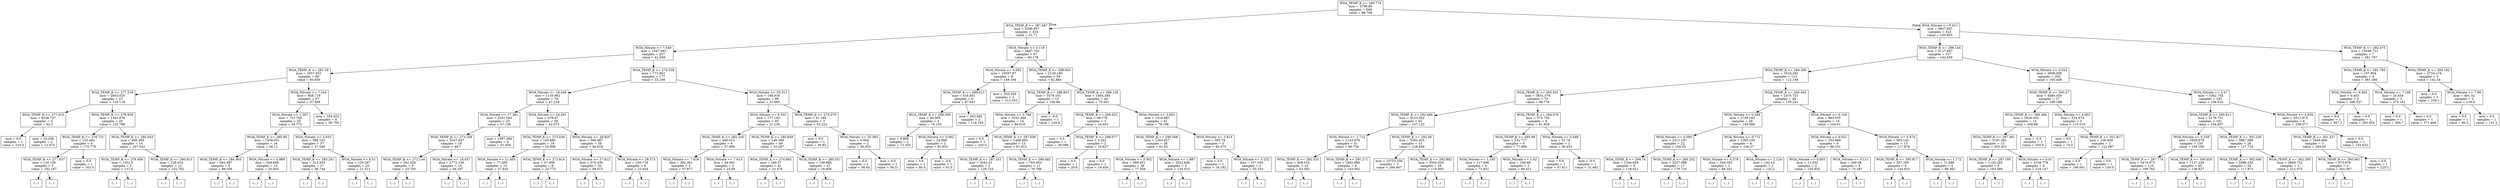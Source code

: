 digraph Tree {
node [shape=box] ;
0 [label="WOA_TEMP_K <= 290.774\nmse = 5796.88\nsamples = 648\nvalue = 99.708"] ;
1 [label="WOA_TEMP_K <= 287.487\nmse = 2306.857\nsamples = 324\nvalue = 51.71"] ;
0 -> 1 [labeldistance=2.5, labelangle=45, headlabel="True"] ;
2 [label="WOA_Nitrate <= 7.549\nmse = 1547.093\nsamples = 257\nvalue = 42.069"] ;
1 -> 2 ;
3 [label="WOA_TEMP_K <= 281.39\nmse = 2657.052\nsamples = 80\nvalue = 60.656"] ;
2 -> 3 ;
4 [label="WOA_TEMP_K <= 277.518\nmse = 2603.025\nsamples = 23\nvalue = 116.118"] ;
3 -> 4 ;
5 [label="WOA_TEMP_K <= 277.415\nmse = 6236.727\nsamples = 3\nvalue = 52.3"] ;
4 -> 5 ;
6 [label="mse = 0.0\nsamples = 1\nvalue = 210.0"] ;
5 -> 6 ;
7 [label="mse = 24.256\nsamples = 2\nvalue = 12.875"] ;
5 -> 7 ;
8 [label="WOA_TEMP_K <= 278.928\nmse = 1341.876\nsamples = 20\nvalue = 125.788"] ;
4 -> 8 ;
9 [label="WOA_TEMP_K <= 278.731\nmse = 155.062\nsamples = 6\nvalue = 175.778"] ;
8 -> 9 ;
10 [label="WOA_TEMP_K <= 277.637\nmse = 110.139\nsamples = 5\nvalue = 182.167"] ;
9 -> 10 ;
11 [label="(...)"] ;
10 -> 11 ;
12 [label="(...)"] ;
10 -> 12 ;
17 [label="mse = 0.0\nsamples = 1\nvalue = 163.0"] ;
9 -> 17 ;
18 [label="WOA_TEMP_K <= 280.043\nmse = 498.389\nsamples = 14\nvalue = 107.042"] ;
8 -> 18 ;
19 [label="WOA_TEMP_K <= 279.409\nmse = 1352.0\nsamples = 2\nvalue = 137.0"] ;
18 -> 19 ;
20 [label="(...)"] ;
19 -> 20 ;
21 [label="(...)"] ;
19 -> 21 ;
22 [label="WOA_TEMP_K <= 280.815\nmse = 229.914\nsamples = 12\nvalue = 102.762"] ;
18 -> 22 ;
23 [label="(...)"] ;
22 -> 23 ;
38 [label="(...)"] ;
22 -> 38 ;
43 [label="WOA_Nitrate <= 7.244\nmse = 858.719\nsamples = 57\nvalue = 37.496"] ;
3 -> 43 ;
44 [label="WOA_Nitrate <= 1.387\nmse = 721.765\nsamples = 53\nvalue = 34.772"] ;
43 -> 44 ;
45 [label="WOA_TEMP_K <= 285.95\nmse = 1458.051\nsamples = 16\nvalue = 56.12"] ;
44 -> 45 ;
46 [label="WOA_TEMP_K <= 284.903\nmse = 662.987\nsamples = 6\nvalue = 99.356"] ;
45 -> 46 ;
47 [label="(...)"] ;
46 -> 47 ;
50 [label="(...)"] ;
46 -> 50 ;
57 [label="WOA_Nitrate <= 0.889\nmse = 549.609\nsamples = 10\nvalue = 35.943"] ;
45 -> 57 ;
58 [label="(...)"] ;
57 -> 58 ;
67 [label="(...)"] ;
57 -> 67 ;
70 [label="WOA_Nitrate <= 3.633\nmse = 266.103\nsamples = 37\nvalue = 27.546"] ;
44 -> 70 ;
71 [label="WOA_TEMP_K <= 283.261\nmse = 313.933\nsamples = 17\nvalue = 36.744"] ;
70 -> 71 ;
72 [label="(...)"] ;
71 -> 72 ;
73 [label="(...)"] ;
71 -> 73 ;
92 [label="WOA_Nitrate <= 6.51\nmse = 129.287\nsamples = 20\nvalue = 21.011"] ;
70 -> 92 ;
93 [label="(...)"] ;
92 -> 93 ;
108 [label="(...)"] ;
92 -> 108 ;
111 [label="mse = 164.422\nsamples = 4\nvalue = 96.755"] ;
43 -> 111 ;
112 [label="WOA_TEMP_K <= 274.339\nmse = 772.862\nsamples = 177\nvalue = 33.189"] ;
2 -> 112 ;
113 [label="WOA_Nitrate <= 18.449\nmse = 1135.962\nsamples = 79\nvalue = 47.219"] ;
112 -> 113 ;
114 [label="WOA_Nitrate <= 17.381\nmse = 2251.544\nsamples = 23\nvalue = 57.136"] ;
113 -> 114 ;
115 [label="WOA_TEMP_K <= 273.258\nmse = 2047.847\nsamples = 19\nvalue = 48.7"] ;
114 -> 115 ;
116 [label="WOA_TEMP_K <= 272.144\nmse = 262.028\nsamples = 9\nvalue = 33.705"] ;
115 -> 116 ;
117 [label="(...)"] ;
116 -> 117 ;
120 [label="(...)"] ;
116 -> 120 ;
123 [label="WOA_Nitrate <= 10.457\nmse = 2772.136\nsamples = 10\nvalue = 56.197"] ;
115 -> 123 ;
124 [label="(...)"] ;
123 -> 124 ;
125 [label="(...)"] ;
123 -> 125 ;
126 [label="mse = 1587.284\nsamples = 4\nvalue = 91.934"] ;
114 -> 126 ;
127 [label="WOA_Nitrate <= 24.201\nmse = 479.47\nsamples = 56\nvalue = 42.073"] ;
113 -> 127 ;
128 [label="WOA_TEMP_K <= 273.036\nmse = 105.885\nsamples = 18\nvalue = 32.809"] ;
127 -> 128 ;
129 [label="WOA_Nitrate <= 21.405\nmse = 77.095\nsamples = 10\nvalue = 37.832"] ;
128 -> 129 ;
130 [label="(...)"] ;
129 -> 130 ;
135 [label="(...)"] ;
129 -> 135 ;
144 [label="WOA_TEMP_K <= 273.814\nmse = 47.008\nsamples = 8\nvalue = 24.773"] ;
128 -> 144 ;
145 [label="(...)"] ;
144 -> 145 ;
150 [label="(...)"] ;
144 -> 150 ;
153 [label="WOA_Nitrate <= 28.825\nmse = 599.987\nsamples = 38\nvalue = 46.618"] ;
127 -> 153 ;
154 [label="WOA_Nitrate <= 27.812\nmse = 570.439\nsamples = 32\nvalue = 49.515"] ;
153 -> 154 ;
155 [label="(...)"] ;
154 -> 155 ;
198 [label="(...)"] ;
154 -> 198 ;
201 [label="WOA_Nitrate <= 29.573\nmse = 250.716\nsamples = 6\nvalue = 23.924"] ;
153 -> 201 ;
202 [label="(...)"] ;
201 -> 202 ;
209 [label="(...)"] ;
201 -> 209 ;
212 [label="WOA_Nitrate <= 25.313\nmse = 198.916\nsamples = 98\nvalue = 21.965"] ;
112 -> 212 ;
213 [label="WOA_Nitrate <= 8.333\nmse = 177.193\nsamples = 95\nvalue = 21.136"] ;
212 -> 213 ;
214 [label="WOA_TEMP_K <= 282.235\nmse = 490.015\nsamples = 6\nvalue = 37.999"] ;
213 -> 214 ;
215 [label="WOA_Nitrate <= 7.818\nmse = 392.301\nsamples = 3\nvalue = 57.877"] ;
214 -> 215 ;
216 [label="(...)"] ;
215 -> 216 ;
217 [label="(...)"] ;
215 -> 217 ;
220 [label="WOA_Nitrate <= 7.613\nmse = 44.681\nsamples = 3\nvalue = 23.09"] ;
214 -> 220 ;
221 [label="(...)"] ;
220 -> 221 ;
222 [label="(...)"] ;
220 -> 222 ;
223 [label="WOA_TEMP_K <= 280.859\nmse = 146.398\nsamples = 89\nvalue = 20.287"] ;
213 -> 223 ;
224 [label="WOA_TEMP_K <= 274.893\nmse = 160.57\nsamples = 42\nvalue = 23.476"] ;
223 -> 224 ;
225 [label="(...)"] ;
224 -> 225 ;
244 [label="(...)"] ;
224 -> 244 ;
301 [label="WOA_TEMP_K <= 285.551\nmse = 109.886\nsamples = 47\nvalue = 16.956"] ;
223 -> 301 ;
302 [label="(...)"] ;
301 -> 302 ;
343 [label="(...)"] ;
301 -> 343 ;
344 [label="WOA_TEMP_K <= 275.079\nmse = 51.194\nsamples = 3\nvalue = 52.222"] ;
212 -> 344 ;
345 [label="mse = 0.0\nsamples = 1\nvalue = 39.83"] ;
344 -> 345 ;
346 [label="WOA_Nitrate <= 25.363\nmse = 0.004\nsamples = 2\nvalue = 56.353"] ;
344 -> 346 ;
347 [label="mse = 0.0\nsamples = 1\nvalue = 56.44"] ;
346 -> 347 ;
348 [label="mse = 0.0\nsamples = 1\nvalue = 56.31"] ;
346 -> 348 ;
349 [label="WOA_Nitrate <= 0.118\nmse = 3487.703\nsamples = 67\nvalue = 90.178"] ;
1 -> 349 ;
350 [label="WOA_Nitrate <= 0.092\nmse = 10557.87\nsamples = 8\nvalue = 149.194"] ;
349 -> 350 ;
351 [label="WOA_TEMP_K <= 289.413\nmse = 416.851\nsamples = 6\nvalue = 87.641"] ;
350 -> 351 ;
352 [label="WOA_TEMP_K <= 288.299\nmse = 46.569\nsamples = 4\nvalue = 78.133"] ;
351 -> 352 ;
353 [label="mse = 0.889\nsamples = 2\nvalue = 72.333"] ;
352 -> 353 ;
354 [label="WOA_Nitrate <= 0.062\nmse = 24.969\nsamples = 2\nvalue = 83.933"] ;
352 -> 354 ;
355 [label="mse = 0.0\nsamples = 1\nvalue = 80.4"] ;
354 -> 355 ;
356 [label="mse = -0.0\nsamples = 1\nvalue = 91.0"] ;
354 -> 356 ;
357 [label="mse = 442.892\nsamples = 2\nvalue = 116.165"] ;
351 -> 357 ;
358 [label="mse = 555.556\nsamples = 2\nvalue = 313.333"] ;
350 -> 358 ;
359 [label="WOA_TEMP_K <= 288.943\nmse = 2130.193\nsamples = 59\nvalue = 82.884"] ;
349 -> 359 ;
360 [label="WOA_TEMP_K <= 288.803\nmse = 3578.101\nsamples = 15\nvalue = 106.89"] ;
359 -> 360 ;
361 [label="WOA_Nitrate <= 0.766\nmse = 2252.464\nsamples = 14\nvalue = 94.519"] ;
360 -> 361 ;
362 [label="mse = 0.0\nsamples = 1\nvalue = 220.0"] ;
361 -> 362 ;
363 [label="WOA_TEMP_K <= 287.636\nmse = 1498.694\nsamples = 13\nvalue = 87.915"] ;
361 -> 363 ;
364 [label="WOA_TEMP_K <= 287.551\nmse = 2042.41\nsamples = 2\nvalue = 129.723"] ;
363 -> 364 ;
365 [label="(...)"] ;
364 -> 365 ;
366 [label="(...)"] ;
364 -> 366 ;
367 [label="WOA_TEMP_K <= 288.482\nmse = 763.303\nsamples = 11\nvalue = 76.766"] ;
363 -> 367 ;
368 [label="(...)"] ;
367 -> 368 ;
383 [label="(...)"] ;
367 -> 383 ;
388 [label="mse = -0.0\nsamples = 1\nvalue = 230.6"] ;
360 -> 388 ;
389 [label="WOA_TEMP_K <= 289.128\nmse = 1403.384\nsamples = 44\nvalue = 75.001"] ;
359 -> 389 ;
390 [label="WOA_TEMP_K <= 289.022\nmse = 69.776\nsamples = 3\nvalue = 24.652"] ;
389 -> 390 ;
391 [label="mse = 0.0\nsamples = 1\nvalue = 39.098"] ;
390 -> 391 ;
392 [label="WOA_TEMP_K <= 289.077\nmse = 0.291\nsamples = 2\nvalue = 19.837"] ;
390 -> 392 ;
393 [label="mse = 0.0\nsamples = 1\nvalue = 20.6"] ;
392 -> 393 ;
394 [label="mse = 0.0\nsamples = 1\nvalue = 19.456"] ;
392 -> 394 ;
395 [label="WOA_Nitrate <= 3.663\nmse = 1316.887\nsamples = 41\nvalue = 78.198"] ;
389 -> 395 ;
396 [label="WOA_TEMP_K <= 290.568\nmse = 1263.027\nsamples = 38\nvalue = 81.45"] ;
395 -> 396 ;
397 [label="WOA_Nitrate <= 3.302\nmse = 986.851\nsamples = 36\nvalue = 77.556"] ;
396 -> 397 ;
398 [label="(...)"] ;
397 -> 398 ;
453 [label="(...)"] ;
397 -> 453 ;
454 [label="WOA_Nitrate <= 1.887\nmse = 2023.648\nsamples = 2\nvalue = 134.015"] ;
396 -> 454 ;
455 [label="(...)"] ;
454 -> 455 ;
456 [label="(...)"] ;
454 -> 456 ;
457 [label="WOA_Nitrate <= 3.814\nmse = 395.79\nsamples = 3\nvalue = 40.473"] ;
395 -> 457 ;
458 [label="mse = 0.0\nsamples = 1\nvalue = 18.182"] ;
457 -> 458 ;
459 [label="WOA_Nitrate <= 5.232\nmse = 107.556\nsamples = 2\nvalue = 55.333"] ;
457 -> 459 ;
460 [label="(...)"] ;
459 -> 460 ;
461 [label="(...)"] ;
459 -> 461 ;
462 [label="WOA_Nitrate <= 6.011\nmse = 4807.847\nsamples = 324\nvalue = 145.855"] ;
0 -> 462 [labeldistance=2.5, labelangle=-45, headlabel="False"] ;
463 [label="WOA_TEMP_K <= 296.144\nmse = 4117.687\nsamples = 317\nvalue = 142.638"] ;
462 -> 463 ;
464 [label="WOA_TEMP_K <= 294.306\nmse = 3516.281\nsamples = 115\nvalue = 112.158"] ;
463 -> 464 ;
465 [label="WOA_TEMP_K <= 293.631\nmse = 3851.576\nsamples = 70\nvalue = 99.778"] ;
464 -> 465 ;
466 [label="WOA_TEMP_K <= 292.469\nmse = 4153.502\nsamples = 62\nvalue = 107.123"] ;
465 -> 466 ;
467 [label="WOA_Nitrate <= 1.712\nmse = 2143.979\nsamples = 31\nvalue = 86.754"] ;
466 -> 467 ;
468 [label="WOA_TEMP_K <= 292.333\nmse = 408.518\nsamples = 22\nvalue = 63.363"] ;
467 -> 468 ;
469 [label="(...)"] ;
468 -> 469 ;
500 [label="(...)"] ;
468 -> 500 ;
503 [label="WOA_TEMP_K <= 291.271\nmse = 1802.699\nsamples = 9\nvalue = 143.562"] ;
467 -> 503 ;
504 [label="(...)"] ;
503 -> 504 ;
513 [label="(...)"] ;
503 -> 513 ;
520 [label="WOA_TEMP_K <= 292.56\nmse = 5382.425\nsamples = 31\nvalue = 128.849"] ;
466 -> 520 ;
521 [label="mse = 10755.556\nsamples = 2\nvalue = 266.667"] ;
520 -> 521 ;
522 [label="WOA_TEMP_K <= 292.902\nmse = 3545.029\nsamples = 29\nvalue = 119.005"] ;
520 -> 522 ;
523 [label="(...)"] ;
522 -> 523 ;
536 [label="(...)"] ;
522 -> 536 ;
559 [label="WOA_TEMP_K <= 294.076\nmse = 572.756\nsamples = 8\nvalue = 61.829"] ;
465 -> 559 ;
560 [label="WOA_TEMP_K <= 293.99\nmse = 232.717\nsamples = 6\nvalue = 77.989"] ;
559 -> 560 ;
561 [label="WOA_Nitrate <= 2.185\nmse = 117.606\nsamples = 4\nvalue = 71.831"] ;
560 -> 561 ;
562 [label="(...)"] ;
561 -> 562 ;
567 [label="(...)"] ;
561 -> 567 ;
568 [label="WOA_Nitrate <= 1.62\nmse = 168.88\nsamples = 2\nvalue = 94.411"] ;
560 -> 568 ;
569 [label="(...)"] ;
568 -> 569 ;
570 [label="(...)"] ;
568 -> 570 ;
571 [label="WOA_Nitrate <= 0.549\nmse = 51.78\nsamples = 2\nvalue = 36.433"] ;
559 -> 571 ;
572 [label="mse = 0.0\nsamples = 1\nvalue = 47.811"] ;
571 -> 572 ;
573 [label="mse = -0.0\nsamples = 1\nvalue = 31.882"] ;
571 -> 573 ;
574 [label="WOA_TEMP_K <= 295.445\nmse = 2475.721\nsamples = 45\nvalue = 130.241"] ;
464 -> 574 ;
575 [label="WOA_Nitrate <= 0.349\nmse = 2738.165\nsamples = 26\nvalue = 149.988"] ;
574 -> 575 ;
576 [label="WOA_Nitrate <= 0.095\nmse = 2511.187\nsamples = 22\nvalue = 158.05"] ;
575 -> 576 ;
577 [label="WOA_TEMP_K <= 294.74\nmse = 1340.659\nsamples = 5\nvalue = 118.621"] ;
576 -> 577 ;
578 [label="(...)"] ;
577 -> 578 ;
579 [label="(...)"] ;
577 -> 579 ;
586 [label="WOA_TEMP_K <= 295.252\nmse = 2227.098\nsamples = 17\nvalue = 170.724"] ;
576 -> 586 ;
587 [label="(...)"] ;
586 -> 587 ;
604 [label="(...)"] ;
586 -> 604 ;
607 [label="WOA_Nitrate <= 0.772\nmse = 1265.195\nsamples = 4\nvalue = 100.27"] ;
575 -> 607 ;
608 [label="WOA_Nitrate <= 0.378\nmse = 349.303\nsamples = 2\nvalue = 68.341"] ;
607 -> 608 ;
609 [label="(...)"] ;
608 -> 609 ;
610 [label="(...)"] ;
608 -> 610 ;
611 [label="WOA_Nitrate <= 2.124\nmse = 142.14\nsamples = 2\nvalue = 132.2"] ;
607 -> 611 ;
612 [label="(...)"] ;
611 -> 612 ;
613 [label="(...)"] ;
611 -> 613 ;
614 [label="WOA_Nitrate <= 0.129\nmse = 963.555\nsamples = 19\nvalue = 104.51"] ;
574 -> 614 ;
615 [label="WOA_Nitrate <= 0.021\nmse = 353.969\nsamples = 6\nvalue = 86.231"] ;
614 -> 615 ;
616 [label="WOA_Nitrate <= 0.003\nmse = 11.032\nsamples = 2\nvalue = 105.932"] ;
615 -> 616 ;
617 [label="(...)"] ;
616 -> 617 ;
618 [label="(...)"] ;
616 -> 618 ;
619 [label="WOA_Nitrate <= 0.111\nmse = 209.08\nsamples = 4\nvalue = 75.287"] ;
615 -> 619 ;
620 [label="(...)"] ;
619 -> 620 ;
623 [label="(...)"] ;
619 -> 623 ;
624 [label="WOA_Nitrate <= 0.474\nmse = 985.142\nsamples = 13\nvalue = 117.978"] ;
614 -> 624 ;
625 [label="WOA_TEMP_K <= 295.917\nmse = 307.356\nsamples = 9\nvalue = 144.633"] ;
624 -> 625 ;
626 [label="(...)"] ;
625 -> 626 ;
629 [label="(...)"] ;
625 -> 629 ;
630 [label="WOA_Nitrate <= 1.172\nmse = 71.688\nsamples = 4\nvalue = 88.362"] ;
624 -> 630 ;
631 [label="(...)"] ;
630 -> 631 ;
636 [label="(...)"] ;
630 -> 636 ;
637 [label="WOA_Nitrate <= 0.024\nmse = 3609.008\nsamples = 202\nvalue = 160.449"] ;
463 -> 637 ;
638 [label="WOA_TEMP_K <= 300.47\nmse = 4490.456\nsamples = 17\nvalue = 196.188"] ;
637 -> 638 ;
639 [label="WOA_TEMP_K <= 300.284\nmse = 3829.505\nsamples = 14\nvalue = 208.88"] ;
638 -> 639 ;
640 [label="WOA_TEMP_K <= 297.361\nmse = 3181.381\nsamples = 13\nvalue = 203.453"] ;
639 -> 640 ;
641 [label="WOA_TEMP_K <= 297.195\nmse = 1120.285\nsamples = 5\nvalue = 163.569"] ;
640 -> 641 ;
642 [label="(...)"] ;
641 -> 642 ;
649 [label="(...)"] ;
641 -> 649 ;
650 [label="WOA_Nitrate <= 0.01\nmse = 3138.778\nsamples = 8\nvalue = 218.147"] ;
640 -> 650 ;
651 [label="(...)"] ;
650 -> 651 ;
656 [label="(...)"] ;
650 -> 656 ;
661 [label="mse = -0.0\nsamples = 1\nvalue = 350.0"] ;
639 -> 661 ;
662 [label="WOA_Nitrate <= 0.003\nmse = 524.674\nsamples = 3\nvalue = 110.515"] ;
638 -> 662 ;
663 [label="mse = 0.0\nsamples = 1\nvalue = 74.0"] ;
662 -> 663 ;
664 [label="WOA_TEMP_K <= 301.817\nmse = 106.958\nsamples = 2\nvalue = 122.687"] ;
662 -> 664 ;
665 [label="mse = 0.0\nsamples = 1\nvalue = 108.061"] ;
664 -> 665 ;
666 [label="mse = 0.0\nsamples = 1\nvalue = 130.0"] ;
664 -> 666 ;
667 [label="WOA_Nitrate <= 2.47\nmse = 3362.754\nsamples = 185\nvalue = 156.616"] ;
637 -> 667 ;
668 [label="WOA_TEMP_K <= 300.811\nmse = 3178.751\nsamples = 181\nvalue = 154.857"] ;
667 -> 668 ;
669 [label="WOA_Nitrate <= 0.259\nmse = 2928.978\nsamples = 155\nvalue = 159.195"] ;
668 -> 669 ;
670 [label="WOA_TEMP_K <= 297.774\nmse = 3474.973\nsamples = 110\nvalue = 168.765"] ;
669 -> 670 ;
671 [label="(...)"] ;
670 -> 671 ;
740 [label="(...)"] ;
670 -> 740 ;
813 [label="WOA_TEMP_K <= 300.655\nmse = 1157.229\nsamples = 45\nvalue = 138.827"] ;
669 -> 813 ;
814 [label="(...)"] ;
813 -> 814 ;
887 [label="(...)"] ;
813 -> 887 ;
888 [label="WOA_TEMP_K <= 302.239\nmse = 3887.089\nsamples = 26\nvalue = 127.716"] ;
668 -> 888 ;
889 [label="WOA_TEMP_K <= 302.046\nmse = 2986.232\nsamples = 24\nvalue = 117.972"] ;
888 -> 889 ;
890 [label="(...)"] ;
889 -> 890 ;
929 [label="(...)"] ;
889 -> 929 ;
936 [label="WOA_TEMP_K <= 302.295\nmse = 3669.752\nsamples = 2\nvalue = 212.975"] ;
888 -> 936 ;
937 [label="(...)"] ;
936 -> 937 ;
938 [label="(...)"] ;
936 -> 938 ;
939 [label="WOA_Nitrate <= 4.929\nmse = 5012.975\nsamples = 4\nvalue = 239.577"] ;
667 -> 939 ;
940 [label="WOA_TEMP_K <= 301.327\nmse = 1849.808\nsamples = 3\nvalue = 283.05"] ;
939 -> 940 ;
941 [label="WOA_TEMP_K <= 300.361\nmse = 973.876\nsamples = 2\nvalue = 302.367"] ;
940 -> 941 ;
942 [label="(...)"] ;
941 -> 942 ;
943 [label="(...)"] ;
941 -> 943 ;
944 [label="mse = 0.0\nsamples = 1\nvalue = 225.1"] ;
940 -> 944 ;
945 [label="mse = 0.0\nsamples = 1\nvalue = 152.632"] ;
939 -> 945 ;
946 [label="WOA_TEMP_K <= 292.475\nmse = 15049.721\nsamples = 7\nvalue = 281.797"] ;
462 -> 946 ;
947 [label="WOA_TEMP_K <= 291.785\nmse = 107.904\nsamples = 4\nvalue = 381.266"] ;
946 -> 947 ;
948 [label="WOA_Nitrate <= 6.924\nmse = 0.453\nsamples = 2\nvalue = 396.527"] ;
947 -> 948 ;
949 [label="mse = 0.0\nsamples = 1\nvalue = 397.2"] ;
948 -> 949 ;
950 [label="mse = 0.0\nsamples = 1\nvalue = 395.854"] ;
948 -> 950 ;
951 [label="WOA_Nitrate <= 7.188\nmse = 20.454\nsamples = 2\nvalue = 375.161"] ;
947 -> 951 ;
952 [label="mse = 0.0\nsamples = 1\nvalue = 380.7"] ;
951 -> 952 ;
953 [label="mse = 0.0\nsamples = 1\nvalue = 371.468"] ;
951 -> 953 ;
954 [label="WOA_TEMP_K <= 293.182\nmse = 2724.174\nsamples = 3\nvalue = 142.54"] ;
946 -> 954 ;
955 [label="mse = 0.0\nsamples = 1\nvalue = 239.1"] ;
954 -> 955 ;
956 [label="WOA_Nitrate <= 7.99\nmse = 491.52\nsamples = 2\nvalue = 118.4"] ;
954 -> 956 ;
957 [label="mse = 0.0\nsamples = 1\nvalue = 80.0"] ;
956 -> 957 ;
958 [label="mse = 0.0\nsamples = 1\nvalue = 131.2"] ;
956 -> 958 ;
}
